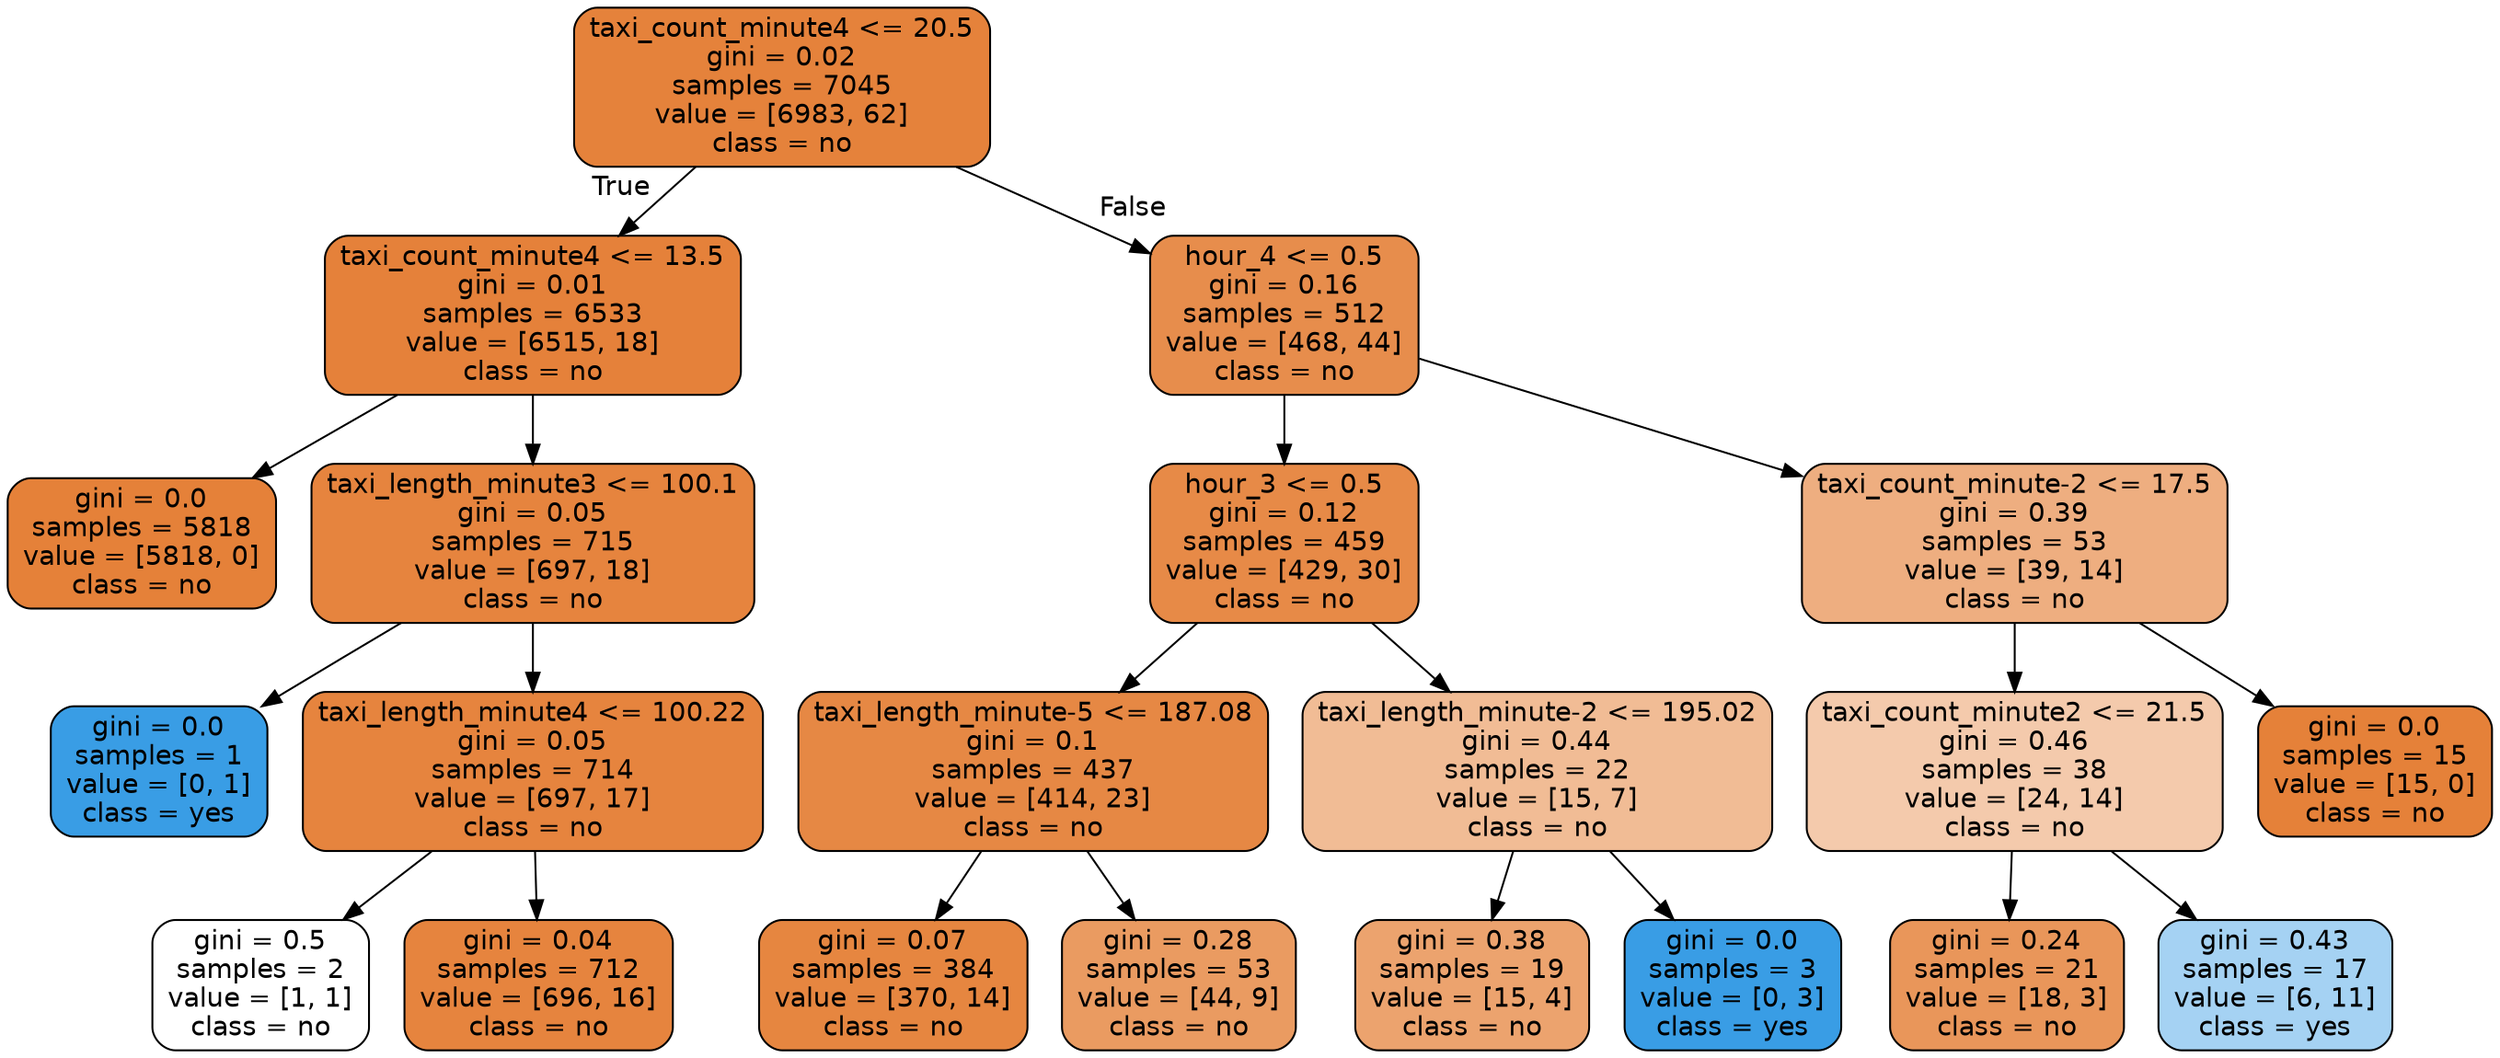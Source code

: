 digraph Tree {
node [shape=box, style="filled, rounded", color="black", fontname="helvetica"] ;
edge [fontname="helvetica"] ;
0 [label="taxi_count_minute4 <= 20.5\ngini = 0.02\nsamples = 7045\nvalue = [6983, 62]\nclass = no", fillcolor="#e5823b"] ;
1 [label="taxi_count_minute4 <= 13.5\ngini = 0.01\nsamples = 6533\nvalue = [6515, 18]\nclass = no", fillcolor="#e5813a"] ;
0 -> 1 [labeldistance=2.5, labelangle=45, headlabel="True"] ;
2 [label="gini = 0.0\nsamples = 5818\nvalue = [5818, 0]\nclass = no", fillcolor="#e58139"] ;
1 -> 2 ;
3 [label="taxi_length_minute3 <= 100.1\ngini = 0.05\nsamples = 715\nvalue = [697, 18]\nclass = no", fillcolor="#e6843e"] ;
1 -> 3 ;
4 [label="gini = 0.0\nsamples = 1\nvalue = [0, 1]\nclass = yes", fillcolor="#399de5"] ;
3 -> 4 ;
5 [label="taxi_length_minute4 <= 100.22\ngini = 0.05\nsamples = 714\nvalue = [697, 17]\nclass = no", fillcolor="#e6843e"] ;
3 -> 5 ;
6 [label="gini = 0.5\nsamples = 2\nvalue = [1, 1]\nclass = no", fillcolor="#ffffff"] ;
5 -> 6 ;
7 [label="gini = 0.04\nsamples = 712\nvalue = [696, 16]\nclass = no", fillcolor="#e6843e"] ;
5 -> 7 ;
8 [label="hour_4 <= 0.5\ngini = 0.16\nsamples = 512\nvalue = [468, 44]\nclass = no", fillcolor="#e78d4c"] ;
0 -> 8 [labeldistance=2.5, labelangle=-45, headlabel="False"] ;
9 [label="hour_3 <= 0.5\ngini = 0.12\nsamples = 459\nvalue = [429, 30]\nclass = no", fillcolor="#e78a47"] ;
8 -> 9 ;
10 [label="taxi_length_minute-5 <= 187.08\ngini = 0.1\nsamples = 437\nvalue = [414, 23]\nclass = no", fillcolor="#e68844"] ;
9 -> 10 ;
11 [label="gini = 0.07\nsamples = 384\nvalue = [370, 14]\nclass = no", fillcolor="#e68640"] ;
10 -> 11 ;
12 [label="gini = 0.28\nsamples = 53\nvalue = [44, 9]\nclass = no", fillcolor="#ea9b61"] ;
10 -> 12 ;
13 [label="taxi_length_minute-2 <= 195.02\ngini = 0.44\nsamples = 22\nvalue = [15, 7]\nclass = no", fillcolor="#f1bc95"] ;
9 -> 13 ;
14 [label="gini = 0.38\nsamples = 19\nvalue = [15, 4]\nclass = no", fillcolor="#eca36e"] ;
13 -> 14 ;
15 [label="gini = 0.0\nsamples = 3\nvalue = [0, 3]\nclass = yes", fillcolor="#399de5"] ;
13 -> 15 ;
16 [label="taxi_count_minute-2 <= 17.5\ngini = 0.39\nsamples = 53\nvalue = [39, 14]\nclass = no", fillcolor="#eeae80"] ;
8 -> 16 ;
17 [label="taxi_count_minute2 <= 21.5\ngini = 0.46\nsamples = 38\nvalue = [24, 14]\nclass = no", fillcolor="#f4caac"] ;
16 -> 17 ;
18 [label="gini = 0.24\nsamples = 21\nvalue = [18, 3]\nclass = no", fillcolor="#e9965a"] ;
17 -> 18 ;
19 [label="gini = 0.43\nsamples = 17\nvalue = [6, 11]\nclass = yes", fillcolor="#a5d2f3"] ;
17 -> 19 ;
20 [label="gini = 0.0\nsamples = 15\nvalue = [15, 0]\nclass = no", fillcolor="#e58139"] ;
16 -> 20 ;
}